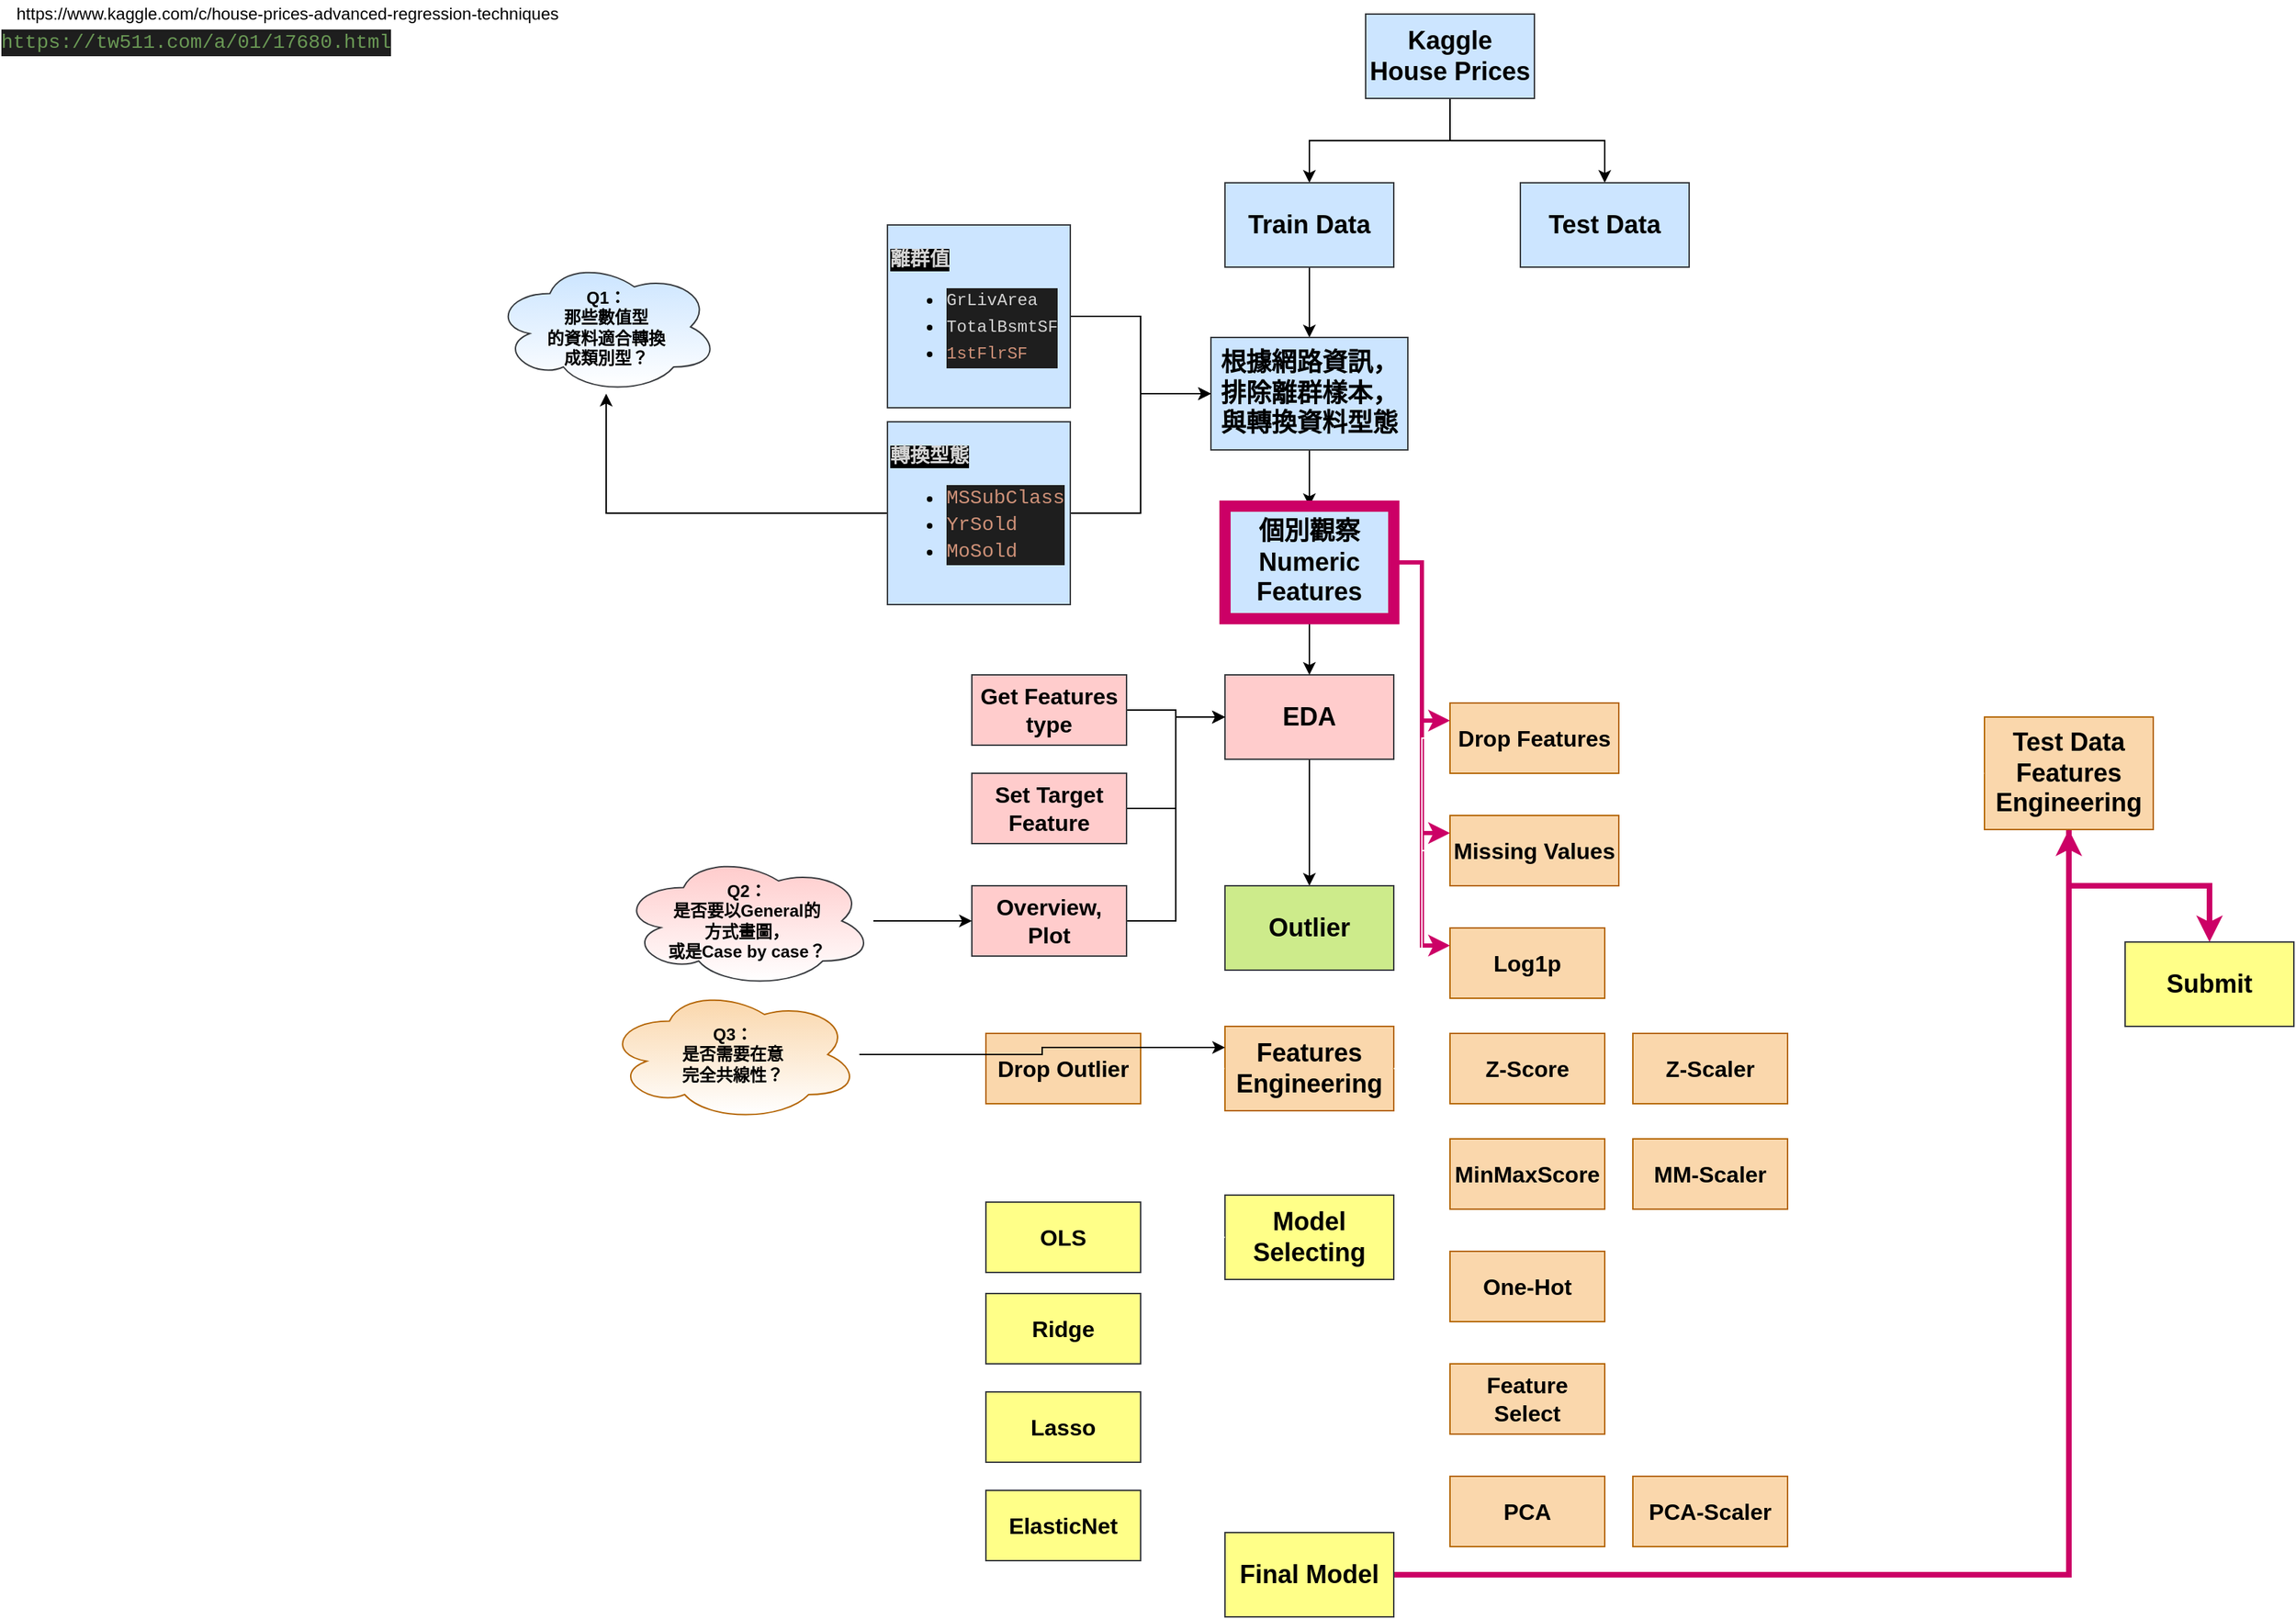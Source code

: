 <mxfile>
    <diagram id="XGbP93UzA56Myx7sGUGR" name="Page-1">
        <mxGraphModel dx="1372" dy="430" grid="1" gridSize="10" guides="1" tooltips="1" connect="1" arrows="1" fold="1" page="1" pageScale="1" pageWidth="827" pageHeight="1169" math="0" shadow="0">
            <root>
                <mxCell id="0"/>
                <mxCell id="1" parent="0"/>
                <mxCell id="8" style="edgeStyle=orthogonalEdgeStyle;rounded=0;orthogonalLoop=1;jettySize=auto;html=1;" parent="1" source="2" target="6" edge="1">
                    <mxGeometry relative="1" as="geometry"/>
                </mxCell>
                <mxCell id="9" style="edgeStyle=orthogonalEdgeStyle;rounded=0;orthogonalLoop=1;jettySize=auto;html=1;" parent="1" source="2" target="7" edge="1">
                    <mxGeometry relative="1" as="geometry"/>
                </mxCell>
                <mxCell id="2" value="&lt;font color=&quot;#000000&quot; size=&quot;1&quot;&gt;&lt;b style=&quot;font-size: 18px&quot;&gt;Kaggle&lt;br&gt;House Prices&lt;br&gt;&lt;/b&gt;&lt;/font&gt;" style="rounded=0;whiteSpace=wrap;html=1;fillColor=#cce5ff;strokeColor=#36393d;" parent="1" vertex="1">
                    <mxGeometry x="140" y="20" width="120" height="60" as="geometry"/>
                </mxCell>
                <mxCell id="12" value="" style="edgeStyle=orthogonalEdgeStyle;rounded=0;orthogonalLoop=1;jettySize=auto;html=1;" parent="1" source="6" target="11" edge="1">
                    <mxGeometry relative="1" as="geometry"/>
                </mxCell>
                <mxCell id="6" value="&lt;font color=&quot;#000000&quot; size=&quot;1&quot;&gt;&lt;b style=&quot;font-size: 18px&quot;&gt;Train Data&lt;br&gt;&lt;/b&gt;&lt;/font&gt;" style="rounded=0;whiteSpace=wrap;html=1;fillColor=#cce5ff;strokeColor=#36393d;" parent="1" vertex="1">
                    <mxGeometry x="40" y="140" width="120" height="60" as="geometry"/>
                </mxCell>
                <mxCell id="74" style="edgeStyle=orthogonalEdgeStyle;rounded=0;orthogonalLoop=1;jettySize=auto;html=1;strokeWidth=1;strokeColor=#FFFFFF;" parent="1" source="7" target="72" edge="1">
                    <mxGeometry relative="1" as="geometry"/>
                </mxCell>
                <mxCell id="7" value="&lt;font color=&quot;#000000&quot; size=&quot;1&quot;&gt;&lt;b style=&quot;font-size: 18px&quot;&gt;Test Data&lt;br&gt;&lt;/b&gt;&lt;/font&gt;" style="rounded=0;whiteSpace=wrap;html=1;fillColor=#cce5ff;strokeColor=#36393d;" parent="1" vertex="1">
                    <mxGeometry x="250" y="140" width="120" height="60" as="geometry"/>
                </mxCell>
                <mxCell id="32" value="" style="edgeStyle=orthogonalEdgeStyle;rounded=0;orthogonalLoop=1;jettySize=auto;html=1;" parent="1" source="11" target="31" edge="1">
                    <mxGeometry relative="1" as="geometry"/>
                </mxCell>
                <mxCell id="11" value="&lt;div&gt;&lt;b style=&quot;color: rgb(0 , 0 , 0) ; font-size: 18px&quot;&gt;根據網路資訊，排除離群樣本，&lt;/b&gt;&lt;/div&gt;&lt;div&gt;&lt;b style=&quot;color: rgb(0 , 0 , 0) ; font-size: 18px&quot;&gt;與轉換資料型態&lt;/b&gt;&lt;/div&gt;" style="rounded=0;whiteSpace=wrap;html=1;fillColor=#cce5ff;strokeColor=#36393d;align=center;" parent="1" vertex="1">
                    <mxGeometry x="30" y="250" width="140" height="80" as="geometry"/>
                </mxCell>
                <mxCell id="22" style="edgeStyle=orthogonalEdgeStyle;rounded=0;orthogonalLoop=1;jettySize=auto;html=1;" parent="1" source="14" target="11" edge="1">
                    <mxGeometry relative="1" as="geometry"/>
                </mxCell>
                <mxCell id="14" value="&lt;div&gt;&lt;/div&gt;&lt;font color=&quot;#d4d4d4&quot; face=&quot;consolas, courier new, monospace&quot;&gt;&lt;font style=&quot;font-size: 14px&quot;&gt;&lt;b style=&quot;background-color: rgb(0 , 0 , 0)&quot;&gt;離群值&lt;/b&gt;&lt;/font&gt;&lt;br&gt;&lt;/font&gt;&lt;ul&gt;&lt;li&gt;&lt;div style=&quot;color: rgb(212 , 212 , 212) ; background-color: rgb(30 , 30 , 30) ; font-family: &amp;#34;consolas&amp;#34; , &amp;#34;courier new&amp;#34; , monospace ; line-height: 19px&quot;&gt;GrLivArea&lt;/div&gt;&lt;/li&gt;&lt;li&gt;&lt;div style=&quot;color: rgb(212 , 212 , 212) ; background-color: rgb(30 , 30 , 30) ; font-family: &amp;#34;consolas&amp;#34; , &amp;#34;courier new&amp;#34; , monospace ; line-height: 19px&quot;&gt;&lt;div style=&quot;font-family: &amp;#34;consolas&amp;#34; , &amp;#34;courier new&amp;#34; , monospace ; line-height: 19px&quot;&gt;TotalBsmtSF&lt;/div&gt;&lt;/div&gt;&lt;/li&gt;&lt;li&gt;&lt;div style=&quot;font-family: &amp;#34;consolas&amp;#34; , &amp;#34;courier new&amp;#34; , monospace ; line-height: 19px&quot;&gt;&lt;div style=&quot;color: rgb(212 , 212 , 212) ; background-color: rgb(30 , 30 , 30) ; line-height: 19px&quot;&gt;&lt;span style=&quot;color: #ce9178&quot;&gt;1stFlrSF&lt;/span&gt;&lt;/div&gt;&lt;/div&gt;&lt;/li&gt;&lt;/ul&gt;" style="rounded=0;whiteSpace=wrap;html=1;fillColor=#cce5ff;strokeColor=#36393d;align=left;" parent="1" vertex="1">
                    <mxGeometry x="-200" y="170" width="130" height="130" as="geometry"/>
                </mxCell>
                <mxCell id="19" style="edgeStyle=orthogonalEdgeStyle;rounded=0;orthogonalLoop=1;jettySize=auto;html=1;" parent="1" source="16" target="18" edge="1">
                    <mxGeometry relative="1" as="geometry"/>
                </mxCell>
                <mxCell id="23" style="edgeStyle=orthogonalEdgeStyle;rounded=0;orthogonalLoop=1;jettySize=auto;html=1;entryX=0;entryY=0.5;entryDx=0;entryDy=0;" parent="1" source="16" target="11" edge="1">
                    <mxGeometry relative="1" as="geometry"/>
                </mxCell>
                <mxCell id="16" value="&lt;div&gt;&lt;/div&gt;&lt;font color=&quot;#d4d4d4&quot; face=&quot;consolas, courier new, monospace&quot;&gt;&lt;span style=&quot;font-size: 14px ; background-color: rgb(0 , 0 , 0)&quot;&gt;&lt;b&gt;轉換型態&lt;/b&gt;&lt;/span&gt;&lt;br&gt;&lt;/font&gt;&lt;ul&gt;&lt;li&gt;&lt;div style=&quot;color: rgb(212 , 212 , 212) ; background-color: rgb(30 , 30 , 30) ; font-family: &amp;#34;consolas&amp;#34; , &amp;#34;courier new&amp;#34; , monospace ; line-height: 19px&quot;&gt;&lt;div style=&quot;font-family: &amp;#34;consolas&amp;#34; , &amp;#34;courier new&amp;#34; , monospace ; font-size: 14px ; line-height: 19px&quot;&gt;&lt;span style=&quot;color: #ce9178&quot;&gt;MSSubClass&lt;/span&gt;&lt;/div&gt;&lt;/div&gt;&lt;/li&gt;&lt;li&gt;&lt;div style=&quot;color: rgb(212 , 212 , 212) ; background-color: rgb(30 , 30 , 30) ; font-family: &amp;#34;consolas&amp;#34; , &amp;#34;courier new&amp;#34; , monospace ; line-height: 19px&quot;&gt;&lt;div style=&quot;font-family: &amp;#34;consolas&amp;#34; , &amp;#34;courier new&amp;#34; , monospace ; line-height: 19px&quot;&gt;&lt;div style=&quot;font-family: &amp;#34;consolas&amp;#34; , &amp;#34;courier new&amp;#34; , monospace ; font-size: 14px ; line-height: 19px&quot;&gt;&lt;span style=&quot;color: #ce9178&quot;&gt;YrSold&lt;/span&gt;&lt;/div&gt;&lt;/div&gt;&lt;/div&gt;&lt;/li&gt;&lt;li&gt;&lt;div style=&quot;font-family: &amp;#34;consolas&amp;#34; , &amp;#34;courier new&amp;#34; , monospace ; line-height: 19px&quot;&gt;&lt;div style=&quot;color: rgb(212 , 212 , 212) ; background-color: rgb(30 , 30 , 30) ; line-height: 19px&quot;&gt;&lt;div style=&quot;font-family: &amp;#34;consolas&amp;#34; , &amp;#34;courier new&amp;#34; , monospace ; font-size: 14px ; line-height: 19px&quot;&gt;&lt;span style=&quot;color: #ce9178&quot;&gt;MoSold&lt;/span&gt;&lt;/div&gt;&lt;/div&gt;&lt;/div&gt;&lt;/li&gt;&lt;/ul&gt;" style="rounded=0;whiteSpace=wrap;html=1;fillColor=#cce5ff;strokeColor=#36393d;align=left;" parent="1" vertex="1">
                    <mxGeometry x="-200" y="310" width="130" height="130" as="geometry"/>
                </mxCell>
                <mxCell id="18" value="&lt;font color=&quot;#000000&quot;&gt;&lt;b&gt;Q1：&lt;br&gt;那些數值型&lt;br&gt;的資料適合轉換&lt;br&gt;成類別型？&lt;br&gt;&lt;/b&gt;&lt;/font&gt;" style="ellipse;shape=cloud;whiteSpace=wrap;html=1;rounded=0;strokeColor=#36393d;fillColor=#cce5ff;gradientColor=#ffffff;" parent="1" vertex="1">
                    <mxGeometry x="-480" y="195" width="160" height="95" as="geometry"/>
                </mxCell>
                <mxCell id="38" style="edgeStyle=orthogonalEdgeStyle;rounded=0;orthogonalLoop=1;jettySize=auto;html=1;" parent="1" source="20" target="37" edge="1">
                    <mxGeometry relative="1" as="geometry"/>
                </mxCell>
                <mxCell id="20" value="&lt;font color=&quot;#000000&quot; size=&quot;1&quot;&gt;&lt;b style=&quot;font-size: 18px&quot;&gt;EDA&lt;br&gt;&lt;/b&gt;&lt;/font&gt;" style="rounded=0;whiteSpace=wrap;html=1;fillColor=#ffcccc;strokeColor=#36393d;" parent="1" vertex="1">
                    <mxGeometry x="40" y="490" width="120" height="60" as="geometry"/>
                </mxCell>
                <mxCell id="34" value="" style="edgeStyle=orthogonalEdgeStyle;rounded=0;orthogonalLoop=1;jettySize=auto;html=1;" parent="1" source="26" target="20" edge="1">
                    <mxGeometry relative="1" as="geometry"/>
                </mxCell>
                <mxCell id="26" value="&lt;font color=&quot;#000000&quot; style=&quot;font-size: 16px&quot;&gt;&lt;b&gt;Get Features&lt;br&gt;type&lt;br&gt;&lt;/b&gt;&lt;/font&gt;" style="rounded=0;whiteSpace=wrap;html=1;fillColor=#ffcccc;strokeColor=#36393d;" parent="1" vertex="1">
                    <mxGeometry x="-140" y="490" width="110" height="50" as="geometry"/>
                </mxCell>
                <mxCell id="35" style="edgeStyle=orthogonalEdgeStyle;rounded=0;orthogonalLoop=1;jettySize=auto;html=1;entryX=0;entryY=0.5;entryDx=0;entryDy=0;" parent="1" source="27" target="20" edge="1">
                    <mxGeometry relative="1" as="geometry"/>
                </mxCell>
                <mxCell id="27" value="&lt;font color=&quot;#000000&quot; style=&quot;font-size: 16px&quot;&gt;&lt;b&gt;Set Target Feature&lt;br&gt;&lt;/b&gt;&lt;/font&gt;" style="rounded=0;whiteSpace=wrap;html=1;fillColor=#ffcccc;strokeColor=#36393d;" parent="1" vertex="1">
                    <mxGeometry x="-140" y="560" width="110" height="50" as="geometry"/>
                </mxCell>
                <mxCell id="36" style="edgeStyle=orthogonalEdgeStyle;rounded=0;orthogonalLoop=1;jettySize=auto;html=1;entryX=0;entryY=0.5;entryDx=0;entryDy=0;" parent="1" source="28" target="20" edge="1">
                    <mxGeometry relative="1" as="geometry"/>
                </mxCell>
                <mxCell id="28" value="&lt;font color=&quot;#000000&quot; style=&quot;font-size: 16px&quot;&gt;&lt;b&gt;Overview,&lt;br&gt;Plot&lt;br&gt;&lt;/b&gt;&lt;/font&gt;" style="rounded=0;whiteSpace=wrap;html=1;fillColor=#ffcccc;strokeColor=#36393d;" parent="1" vertex="1">
                    <mxGeometry x="-140" y="640" width="110" height="50" as="geometry"/>
                </mxCell>
                <mxCell id="30" value="" style="edgeStyle=orthogonalEdgeStyle;rounded=0;orthogonalLoop=1;jettySize=auto;html=1;" parent="1" source="29" target="28" edge="1">
                    <mxGeometry relative="1" as="geometry"/>
                </mxCell>
                <mxCell id="29" value="&lt;font color=&quot;#000000&quot;&gt;&lt;b&gt;Q2：&lt;br&gt;是否要以General的&lt;br&gt;方式畫圖，&lt;br&gt;或是Case by case？&lt;br&gt;&lt;/b&gt;&lt;/font&gt;" style="ellipse;shape=cloud;whiteSpace=wrap;html=1;rounded=0;strokeColor=#36393d;fillColor=#ffcccc;gradientColor=#ffffff;" parent="1" vertex="1">
                    <mxGeometry x="-390" y="617.5" width="180" height="95" as="geometry"/>
                </mxCell>
                <mxCell id="33" value="" style="edgeStyle=orthogonalEdgeStyle;rounded=0;orthogonalLoop=1;jettySize=auto;html=1;" parent="1" source="31" target="20" edge="1">
                    <mxGeometry relative="1" as="geometry"/>
                </mxCell>
                <mxCell id="69" style="edgeStyle=orthogonalEdgeStyle;rounded=0;orthogonalLoop=1;jettySize=auto;html=1;entryX=0;entryY=0.25;entryDx=0;entryDy=0;strokeColor=#CC0066;strokeWidth=3;" parent="1" source="31" target="59" edge="1">
                    <mxGeometry relative="1" as="geometry"/>
                </mxCell>
                <mxCell id="70" style="edgeStyle=orthogonalEdgeStyle;rounded=0;orthogonalLoop=1;jettySize=auto;html=1;entryX=0;entryY=0.25;entryDx=0;entryDy=0;strokeColor=#CC0066;strokeWidth=3;" parent="1" source="31" target="41" edge="1">
                    <mxGeometry relative="1" as="geometry"/>
                </mxCell>
                <mxCell id="73" style="edgeStyle=orthogonalEdgeStyle;rounded=0;orthogonalLoop=1;jettySize=auto;html=1;entryX=0;entryY=0.25;entryDx=0;entryDy=0;strokeColor=#CC0066;strokeWidth=3;" parent="1" source="31" target="44" edge="1">
                    <mxGeometry relative="1" as="geometry"/>
                </mxCell>
                <mxCell id="31" value="&lt;font color=&quot;#000000&quot; size=&quot;1&quot;&gt;&lt;b style=&quot;font-size: 18px&quot;&gt;個別觀察Numeric Features&lt;br&gt;&lt;/b&gt;&lt;/font&gt;" style="rounded=0;whiteSpace=wrap;html=1;fillColor=#cce5ff;strokeWidth=8;strokeColor=#CC0066;" parent="1" vertex="1">
                    <mxGeometry x="40" y="370" width="120" height="80" as="geometry"/>
                </mxCell>
                <mxCell id="89" value="" style="edgeStyle=orthogonalEdgeStyle;rounded=0;orthogonalLoop=1;jettySize=auto;html=1;strokeColor=#FFFFFF;strokeWidth=1;" parent="1" source="37" target="39" edge="1">
                    <mxGeometry relative="1" as="geometry"/>
                </mxCell>
                <mxCell id="37" value="&lt;font color=&quot;#000000&quot; size=&quot;1&quot;&gt;&lt;b style=&quot;font-size: 18px&quot;&gt;Outlier&lt;br&gt;&lt;/b&gt;&lt;/font&gt;" style="rounded=0;whiteSpace=wrap;html=1;fillColor=#cdeb8b;strokeColor=#36393d;" parent="1" vertex="1">
                    <mxGeometry x="40" y="640" width="120" height="60" as="geometry"/>
                </mxCell>
                <mxCell id="91" value="" style="edgeStyle=orthogonalEdgeStyle;rounded=0;orthogonalLoop=1;jettySize=auto;html=1;strokeColor=#FFFFFF;strokeWidth=1;" parent="1" source="39" target="90" edge="1">
                    <mxGeometry relative="1" as="geometry"/>
                </mxCell>
                <mxCell id="39" value="&lt;font color=&quot;#000000&quot; size=&quot;1&quot;&gt;&lt;b style=&quot;font-size: 18px&quot;&gt;Features Engineering&lt;br&gt;&lt;/b&gt;&lt;/font&gt;" style="rounded=0;whiteSpace=wrap;html=1;fillColor=#fad7ac;strokeColor=#b46504;" parent="1" vertex="1">
                    <mxGeometry x="40" y="740" width="120" height="60" as="geometry"/>
                </mxCell>
                <mxCell id="48" style="edgeStyle=orthogonalEdgeStyle;rounded=0;orthogonalLoop=1;jettySize=auto;html=1;entryX=0;entryY=0.5;entryDx=0;entryDy=0;strokeWidth=1;strokeColor=#FFFFFF;" parent="1" source="40" target="39" edge="1">
                    <mxGeometry relative="1" as="geometry"/>
                </mxCell>
                <mxCell id="40" value="&lt;font color=&quot;#000000&quot; style=&quot;font-size: 16px&quot;&gt;&lt;b&gt;Drop Outlier&lt;br&gt;&lt;/b&gt;&lt;/font&gt;" style="rounded=0;whiteSpace=wrap;html=1;fillColor=#fad7ac;strokeColor=#b46504;" parent="1" vertex="1">
                    <mxGeometry x="-130" y="745" width="110" height="50" as="geometry"/>
                </mxCell>
                <mxCell id="66" style="edgeStyle=orthogonalEdgeStyle;rounded=0;orthogonalLoop=1;jettySize=auto;html=1;entryX=1;entryY=0.5;entryDx=0;entryDy=0;strokeColor=#FFFFFF;strokeWidth=1;" parent="1" source="41" target="39" edge="1">
                    <mxGeometry relative="1" as="geometry"/>
                </mxCell>
                <mxCell id="75" style="edgeStyle=orthogonalEdgeStyle;rounded=0;orthogonalLoop=1;jettySize=auto;html=1;entryX=0;entryY=0.5;entryDx=0;entryDy=0;strokeColor=#FFFFFF;strokeWidth=1;" parent="1" source="41" target="72" edge="1">
                    <mxGeometry relative="1" as="geometry"/>
                </mxCell>
                <mxCell id="41" value="&lt;font color=&quot;#000000&quot; style=&quot;font-size: 16px&quot;&gt;&lt;b&gt;Drop Features&lt;br&gt;&lt;/b&gt;&lt;/font&gt;" style="rounded=0;whiteSpace=wrap;html=1;fillColor=#fad7ac;strokeColor=#b46504;" parent="1" vertex="1">
                    <mxGeometry x="200" y="510" width="120" height="50" as="geometry"/>
                </mxCell>
                <mxCell id="68" style="edgeStyle=orthogonalEdgeStyle;rounded=0;orthogonalLoop=1;jettySize=auto;html=1;entryX=1;entryY=0.5;entryDx=0;entryDy=0;strokeColor=#FFFFFF;strokeWidth=1;" parent="1" source="44" target="39" edge="1">
                    <mxGeometry relative="1" as="geometry"/>
                </mxCell>
                <mxCell id="78" style="edgeStyle=orthogonalEdgeStyle;rounded=0;orthogonalLoop=1;jettySize=auto;html=1;entryX=0;entryY=0.5;entryDx=0;entryDy=0;strokeColor=#FFFFFF;strokeWidth=1;" parent="1" source="44" target="72" edge="1">
                    <mxGeometry relative="1" as="geometry"/>
                </mxCell>
                <mxCell id="44" value="&lt;font color=&quot;#000000&quot; style=&quot;font-size: 16px&quot;&gt;&lt;b&gt;Log1p&lt;br&gt;&lt;/b&gt;&lt;/font&gt;" style="rounded=0;whiteSpace=wrap;html=1;fillColor=#fad7ac;strokeColor=#b46504;" parent="1" vertex="1">
                    <mxGeometry x="200" y="670" width="110" height="50" as="geometry"/>
                </mxCell>
                <mxCell id="53" value="" style="edgeStyle=orthogonalEdgeStyle;rounded=0;orthogonalLoop=1;jettySize=auto;html=1;strokeColor=#FFFFFF;strokeWidth=1;" parent="1" source="51" target="39" edge="1">
                    <mxGeometry relative="1" as="geometry"/>
                </mxCell>
                <mxCell id="57" value="" style="edgeStyle=orthogonalEdgeStyle;rounded=0;orthogonalLoop=1;jettySize=auto;html=1;strokeColor=#FFFFFF;strokeWidth=1;" parent="1" source="51" target="55" edge="1">
                    <mxGeometry relative="1" as="geometry"/>
                </mxCell>
                <mxCell id="51" value="&lt;font color=&quot;#000000&quot; style=&quot;font-size: 16px&quot;&gt;&lt;b&gt;Z-Score&lt;br&gt;&lt;/b&gt;&lt;/font&gt;" style="rounded=0;whiteSpace=wrap;html=1;fillColor=#fad7ac;strokeColor=#b46504;" parent="1" vertex="1">
                    <mxGeometry x="200" y="745" width="110" height="50" as="geometry"/>
                </mxCell>
                <mxCell id="54" style="edgeStyle=orthogonalEdgeStyle;rounded=0;orthogonalLoop=1;jettySize=auto;html=1;entryX=1;entryY=0.5;entryDx=0;entryDy=0;strokeColor=#FFFFFF;strokeWidth=1;" parent="1" source="52" target="39" edge="1">
                    <mxGeometry relative="1" as="geometry"/>
                </mxCell>
                <mxCell id="58" value="" style="edgeStyle=orthogonalEdgeStyle;rounded=0;orthogonalLoop=1;jettySize=auto;html=1;strokeColor=#FFFFFF;strokeWidth=1;" parent="1" source="52" target="56" edge="1">
                    <mxGeometry relative="1" as="geometry"/>
                </mxCell>
                <mxCell id="52" value="&lt;font color=&quot;#000000&quot; style=&quot;font-size: 16px&quot;&gt;&lt;b&gt;MinMaxScore&lt;br&gt;&lt;/b&gt;&lt;/font&gt;" style="rounded=0;whiteSpace=wrap;html=1;fillColor=#fad7ac;strokeColor=#b46504;" parent="1" vertex="1">
                    <mxGeometry x="200" y="820" width="110" height="50" as="geometry"/>
                </mxCell>
                <mxCell id="79" style="edgeStyle=orthogonalEdgeStyle;rounded=0;orthogonalLoop=1;jettySize=auto;html=1;entryX=0;entryY=0.5;entryDx=0;entryDy=0;strokeColor=#FFFFFF;strokeWidth=1;" parent="1" source="55" target="72" edge="1">
                    <mxGeometry relative="1" as="geometry"/>
                </mxCell>
                <mxCell id="55" value="&lt;font color=&quot;#000000&quot; style=&quot;font-size: 16px&quot;&gt;&lt;b&gt;Z-Scaler&lt;br&gt;&lt;/b&gt;&lt;/font&gt;" style="rounded=0;whiteSpace=wrap;html=1;fillColor=#fad7ac;strokeColor=#b46504;" parent="1" vertex="1">
                    <mxGeometry x="330" y="745" width="110" height="50" as="geometry"/>
                </mxCell>
                <mxCell id="80" style="edgeStyle=orthogonalEdgeStyle;rounded=0;orthogonalLoop=1;jettySize=auto;html=1;entryX=0;entryY=0.5;entryDx=0;entryDy=0;strokeColor=#FFFFFF;strokeWidth=1;" parent="1" source="56" target="72" edge="1">
                    <mxGeometry relative="1" as="geometry"/>
                </mxCell>
                <mxCell id="56" value="&lt;font color=&quot;#000000&quot; style=&quot;font-size: 16px&quot;&gt;&lt;b&gt;MM-Scaler&lt;br&gt;&lt;/b&gt;&lt;/font&gt;" style="rounded=0;whiteSpace=wrap;html=1;fillColor=#fad7ac;strokeColor=#b46504;" parent="1" vertex="1">
                    <mxGeometry x="330" y="820" width="110" height="50" as="geometry"/>
                </mxCell>
                <mxCell id="65" style="edgeStyle=orthogonalEdgeStyle;rounded=0;orthogonalLoop=1;jettySize=auto;html=1;entryX=1;entryY=0.5;entryDx=0;entryDy=0;strokeColor=#FFFFFF;strokeWidth=1;" parent="1" source="59" target="39" edge="1">
                    <mxGeometry relative="1" as="geometry"/>
                </mxCell>
                <mxCell id="76" style="edgeStyle=orthogonalEdgeStyle;rounded=0;orthogonalLoop=1;jettySize=auto;html=1;strokeColor=#FFFFFF;strokeWidth=1;" parent="1" source="59" target="72" edge="1">
                    <mxGeometry relative="1" as="geometry"/>
                </mxCell>
                <mxCell id="59" value="&lt;font color=&quot;#000000&quot; style=&quot;font-size: 16px&quot;&gt;&lt;b&gt;Missing Values&lt;br&gt;&lt;/b&gt;&lt;/font&gt;" style="rounded=0;whiteSpace=wrap;html=1;fillColor=#fad7ac;strokeColor=#b46504;" parent="1" vertex="1">
                    <mxGeometry x="200" y="590" width="120" height="50" as="geometry"/>
                </mxCell>
                <mxCell id="63" style="edgeStyle=orthogonalEdgeStyle;rounded=0;orthogonalLoop=1;jettySize=auto;html=1;entryX=1;entryY=0.5;entryDx=0;entryDy=0;strokeColor=#FFFFFF;strokeWidth=1;" parent="1" source="61" target="39" edge="1">
                    <mxGeometry relative="1" as="geometry"/>
                </mxCell>
                <mxCell id="81" style="edgeStyle=orthogonalEdgeStyle;rounded=0;orthogonalLoop=1;jettySize=auto;html=1;entryX=0;entryY=0.5;entryDx=0;entryDy=0;strokeColor=#FFFFFF;strokeWidth=1;" parent="1" source="61" target="72" edge="1">
                    <mxGeometry relative="1" as="geometry"/>
                </mxCell>
                <mxCell id="61" value="&lt;font color=&quot;#000000&quot; style=&quot;font-size: 16px&quot;&gt;&lt;b&gt;One-Hot&lt;br&gt;&lt;/b&gt;&lt;/font&gt;" style="rounded=0;whiteSpace=wrap;html=1;fillColor=#fad7ac;strokeColor=#b46504;" parent="1" vertex="1">
                    <mxGeometry x="200" y="900" width="110" height="50" as="geometry"/>
                </mxCell>
                <mxCell id="64" style="edgeStyle=orthogonalEdgeStyle;rounded=0;orthogonalLoop=1;jettySize=auto;html=1;entryX=1;entryY=0.5;entryDx=0;entryDy=0;strokeColor=#FFFFFF;strokeWidth=1;" parent="1" source="62" target="39" edge="1">
                    <mxGeometry relative="1" as="geometry"/>
                </mxCell>
                <mxCell id="82" style="edgeStyle=orthogonalEdgeStyle;rounded=0;orthogonalLoop=1;jettySize=auto;html=1;entryX=0;entryY=0.5;entryDx=0;entryDy=0;strokeColor=#FFFFFF;strokeWidth=1;" parent="1" source="62" target="72" edge="1">
                    <mxGeometry relative="1" as="geometry"/>
                </mxCell>
                <mxCell id="62" value="&lt;font color=&quot;#000000&quot; style=&quot;font-size: 16px&quot;&gt;&lt;b&gt;Feature Select&lt;br&gt;&lt;/b&gt;&lt;/font&gt;" style="rounded=0;whiteSpace=wrap;html=1;fillColor=#fad7ac;strokeColor=#b46504;" parent="1" vertex="1">
                    <mxGeometry x="200" y="980" width="110" height="50" as="geometry"/>
                </mxCell>
                <mxCell id="110" style="edgeStyle=orthogonalEdgeStyle;rounded=0;orthogonalLoop=1;jettySize=auto;html=1;entryX=0.5;entryY=0;entryDx=0;entryDy=0;strokeColor=#CC0066;strokeWidth=4;" parent="1" source="72" target="106" edge="1">
                    <mxGeometry relative="1" as="geometry"/>
                </mxCell>
                <mxCell id="72" value="&lt;font color=&quot;#000000&quot; size=&quot;1&quot;&gt;&lt;b style=&quot;font-size: 18px&quot;&gt;Test Data&lt;br&gt;Features Engineering&lt;br&gt;&lt;/b&gt;&lt;/font&gt;" style="rounded=0;whiteSpace=wrap;html=1;fillColor=#fad7ac;strokeColor=#b46504;" parent="1" vertex="1">
                    <mxGeometry x="580" y="520" width="120" height="80" as="geometry"/>
                </mxCell>
                <mxCell id="84" style="edgeStyle=orthogonalEdgeStyle;rounded=0;orthogonalLoop=1;jettySize=auto;html=1;entryX=1;entryY=0.5;entryDx=0;entryDy=0;strokeColor=#FFFFFF;strokeWidth=1;" parent="1" source="83" target="39" edge="1">
                    <mxGeometry relative="1" as="geometry"/>
                </mxCell>
                <mxCell id="87" value="" style="edgeStyle=orthogonalEdgeStyle;rounded=0;orthogonalLoop=1;jettySize=auto;html=1;strokeColor=#FFFFFF;strokeWidth=1;" parent="1" source="83" target="86" edge="1">
                    <mxGeometry relative="1" as="geometry"/>
                </mxCell>
                <mxCell id="83" value="&lt;font color=&quot;#000000&quot; style=&quot;font-size: 16px&quot;&gt;&lt;b&gt;PCA&lt;br&gt;&lt;/b&gt;&lt;/font&gt;" style="rounded=0;whiteSpace=wrap;html=1;fillColor=#fad7ac;strokeColor=#b46504;" parent="1" vertex="1">
                    <mxGeometry x="200" y="1060" width="110" height="50" as="geometry"/>
                </mxCell>
                <mxCell id="88" style="edgeStyle=orthogonalEdgeStyle;rounded=0;orthogonalLoop=1;jettySize=auto;html=1;entryX=0;entryY=0.5;entryDx=0;entryDy=0;strokeColor=#FFFFFF;strokeWidth=1;" parent="1" source="86" target="72" edge="1">
                    <mxGeometry relative="1" as="geometry"/>
                </mxCell>
                <mxCell id="86" value="&lt;font color=&quot;#000000&quot; style=&quot;font-size: 16px&quot;&gt;&lt;b&gt;PCA-Scaler&lt;br&gt;&lt;/b&gt;&lt;/font&gt;" style="rounded=0;whiteSpace=wrap;html=1;fillColor=#fad7ac;strokeColor=#b46504;" parent="1" vertex="1">
                    <mxGeometry x="330" y="1060" width="110" height="50" as="geometry"/>
                </mxCell>
                <mxCell id="104" value="" style="edgeStyle=orthogonalEdgeStyle;rounded=0;orthogonalLoop=1;jettySize=auto;html=1;strokeColor=#FFFFFF;strokeWidth=1;" parent="1" source="90" target="103" edge="1">
                    <mxGeometry relative="1" as="geometry"/>
                </mxCell>
                <mxCell id="90" value="&lt;font color=&quot;#000000&quot; size=&quot;1&quot;&gt;&lt;b style=&quot;font-size: 18px&quot;&gt;Model&lt;br&gt;Selecting&lt;br&gt;&lt;/b&gt;&lt;/font&gt;" style="rounded=0;whiteSpace=wrap;html=1;fillColor=#ffff88;strokeColor=#36393d;" parent="1" vertex="1">
                    <mxGeometry x="40" y="860" width="120" height="60" as="geometry"/>
                </mxCell>
                <mxCell id="98" value="" style="edgeStyle=orthogonalEdgeStyle;rounded=0;orthogonalLoop=1;jettySize=auto;html=1;strokeColor=#FFFFFF;strokeWidth=1;" parent="1" source="93" target="90" edge="1">
                    <mxGeometry relative="1" as="geometry"/>
                </mxCell>
                <mxCell id="93" value="&lt;font color=&quot;#000000&quot; style=&quot;font-size: 16px&quot;&gt;&lt;b&gt;OLS&lt;br&gt;&lt;/b&gt;&lt;/font&gt;" style="rounded=0;whiteSpace=wrap;html=1;fillColor=#ffff88;strokeColor=#36393d;" parent="1" vertex="1">
                    <mxGeometry x="-130" y="865" width="110" height="50" as="geometry"/>
                </mxCell>
                <mxCell id="99" style="edgeStyle=orthogonalEdgeStyle;rounded=0;orthogonalLoop=1;jettySize=auto;html=1;entryX=0;entryY=0.5;entryDx=0;entryDy=0;strokeColor=#FFFFFF;strokeWidth=1;" parent="1" source="94" target="90" edge="1">
                    <mxGeometry relative="1" as="geometry"/>
                </mxCell>
                <mxCell id="94" value="&lt;font color=&quot;#000000&quot; style=&quot;font-size: 16px&quot;&gt;&lt;b&gt;Ridge&lt;br&gt;&lt;/b&gt;&lt;/font&gt;" style="rounded=0;whiteSpace=wrap;html=1;fillColor=#ffff88;strokeColor=#36393d;" parent="1" vertex="1">
                    <mxGeometry x="-130" y="930" width="110" height="50" as="geometry"/>
                </mxCell>
                <mxCell id="100" style="edgeStyle=orthogonalEdgeStyle;rounded=0;orthogonalLoop=1;jettySize=auto;html=1;entryX=0;entryY=0.5;entryDx=0;entryDy=0;strokeColor=#FFFFFF;strokeWidth=1;" parent="1" source="97" target="90" edge="1">
                    <mxGeometry relative="1" as="geometry"/>
                </mxCell>
                <mxCell id="97" value="&lt;font color=&quot;#000000&quot; style=&quot;font-size: 16px&quot;&gt;&lt;b&gt;Lasso&lt;br&gt;&lt;/b&gt;&lt;/font&gt;" style="rounded=0;whiteSpace=wrap;html=1;fillColor=#ffff88;strokeColor=#36393d;" parent="1" vertex="1">
                    <mxGeometry x="-130" y="1000" width="110" height="50" as="geometry"/>
                </mxCell>
                <mxCell id="102" style="edgeStyle=orthogonalEdgeStyle;rounded=0;orthogonalLoop=1;jettySize=auto;html=1;entryX=0;entryY=0.5;entryDx=0;entryDy=0;strokeColor=#FFFFFF;strokeWidth=1;" parent="1" source="101" target="90" edge="1">
                    <mxGeometry relative="1" as="geometry"/>
                </mxCell>
                <mxCell id="101" value="&lt;font color=&quot;#000000&quot; style=&quot;font-size: 16px&quot;&gt;&lt;b&gt;ElasticNet&lt;br&gt;&lt;/b&gt;&lt;/font&gt;" style="rounded=0;whiteSpace=wrap;html=1;fillColor=#ffff88;strokeColor=#36393d;" parent="1" vertex="1">
                    <mxGeometry x="-130" y="1070" width="110" height="50" as="geometry"/>
                </mxCell>
                <mxCell id="105" style="edgeStyle=orthogonalEdgeStyle;rounded=0;orthogonalLoop=1;jettySize=auto;html=1;entryX=0.5;entryY=1;entryDx=0;entryDy=0;strokeWidth=4;strokeColor=#CC0066;" parent="1" source="103" target="72" edge="1">
                    <mxGeometry relative="1" as="geometry"/>
                </mxCell>
                <mxCell id="103" value="&lt;font color=&quot;#000000&quot; size=&quot;1&quot;&gt;&lt;b style=&quot;font-size: 18px&quot;&gt;Final Model&lt;br&gt;&lt;/b&gt;&lt;/font&gt;" style="rounded=0;whiteSpace=wrap;html=1;fillColor=#ffff88;strokeColor=#36393d;" parent="1" vertex="1">
                    <mxGeometry x="40" y="1100" width="120" height="60" as="geometry"/>
                </mxCell>
                <mxCell id="106" value="&lt;font color=&quot;#000000&quot; size=&quot;1&quot;&gt;&lt;b style=&quot;font-size: 18px&quot;&gt;Submit&lt;br&gt;&lt;/b&gt;&lt;/font&gt;" style="rounded=0;whiteSpace=wrap;html=1;fillColor=#ffff88;strokeColor=#36393d;" parent="1" vertex="1">
                    <mxGeometry x="680" y="680" width="120" height="60" as="geometry"/>
                </mxCell>
                <mxCell id="111" value="https://www.kaggle.com/c/house-prices-advanced-regression-techniques" style="text;html=1;align=center;verticalAlign=middle;resizable=0;points=[];autosize=1;strokeColor=none;" parent="1" vertex="1">
                    <mxGeometry x="-827" y="10" width="400" height="20" as="geometry"/>
                </mxCell>
                <mxCell id="112" value="&lt;div style=&quot;color: rgb(212 , 212 , 212) ; background-color: rgb(30 , 30 , 30) ; font-family: &amp;#34;consolas&amp;#34; , &amp;#34;courier new&amp;#34; , monospace ; font-size: 14px ; line-height: 19px&quot;&gt;&lt;span style=&quot;color: #6a9955&quot;&gt;https://tw511.com/a/01/17680.html&lt;/span&gt;&lt;/div&gt;" style="text;html=1;align=center;verticalAlign=middle;resizable=0;points=[];autosize=1;strokeColor=none;" parent="1" vertex="1">
                    <mxGeometry x="-827" y="30" width="270" height="20" as="geometry"/>
                </mxCell>
                <mxCell id="114" style="edgeStyle=orthogonalEdgeStyle;rounded=0;orthogonalLoop=1;jettySize=auto;html=1;entryX=0;entryY=0.25;entryDx=0;entryDy=0;" edge="1" parent="1" source="113" target="39">
                    <mxGeometry relative="1" as="geometry"/>
                </mxCell>
                <mxCell id="113" value="&lt;font color=&quot;#000000&quot;&gt;&lt;b&gt;Q3：&lt;br&gt;是否需要在意&lt;br&gt;完全共線性？&lt;br&gt;&lt;/b&gt;&lt;/font&gt;" style="ellipse;shape=cloud;whiteSpace=wrap;html=1;rounded=0;strokeColor=#b46504;fillColor=#fad7ac;gradientColor=#ffffff;" vertex="1" parent="1">
                    <mxGeometry x="-400" y="712.5" width="180" height="95" as="geometry"/>
                </mxCell>
            </root>
        </mxGraphModel>
    </diagram>
</mxfile>